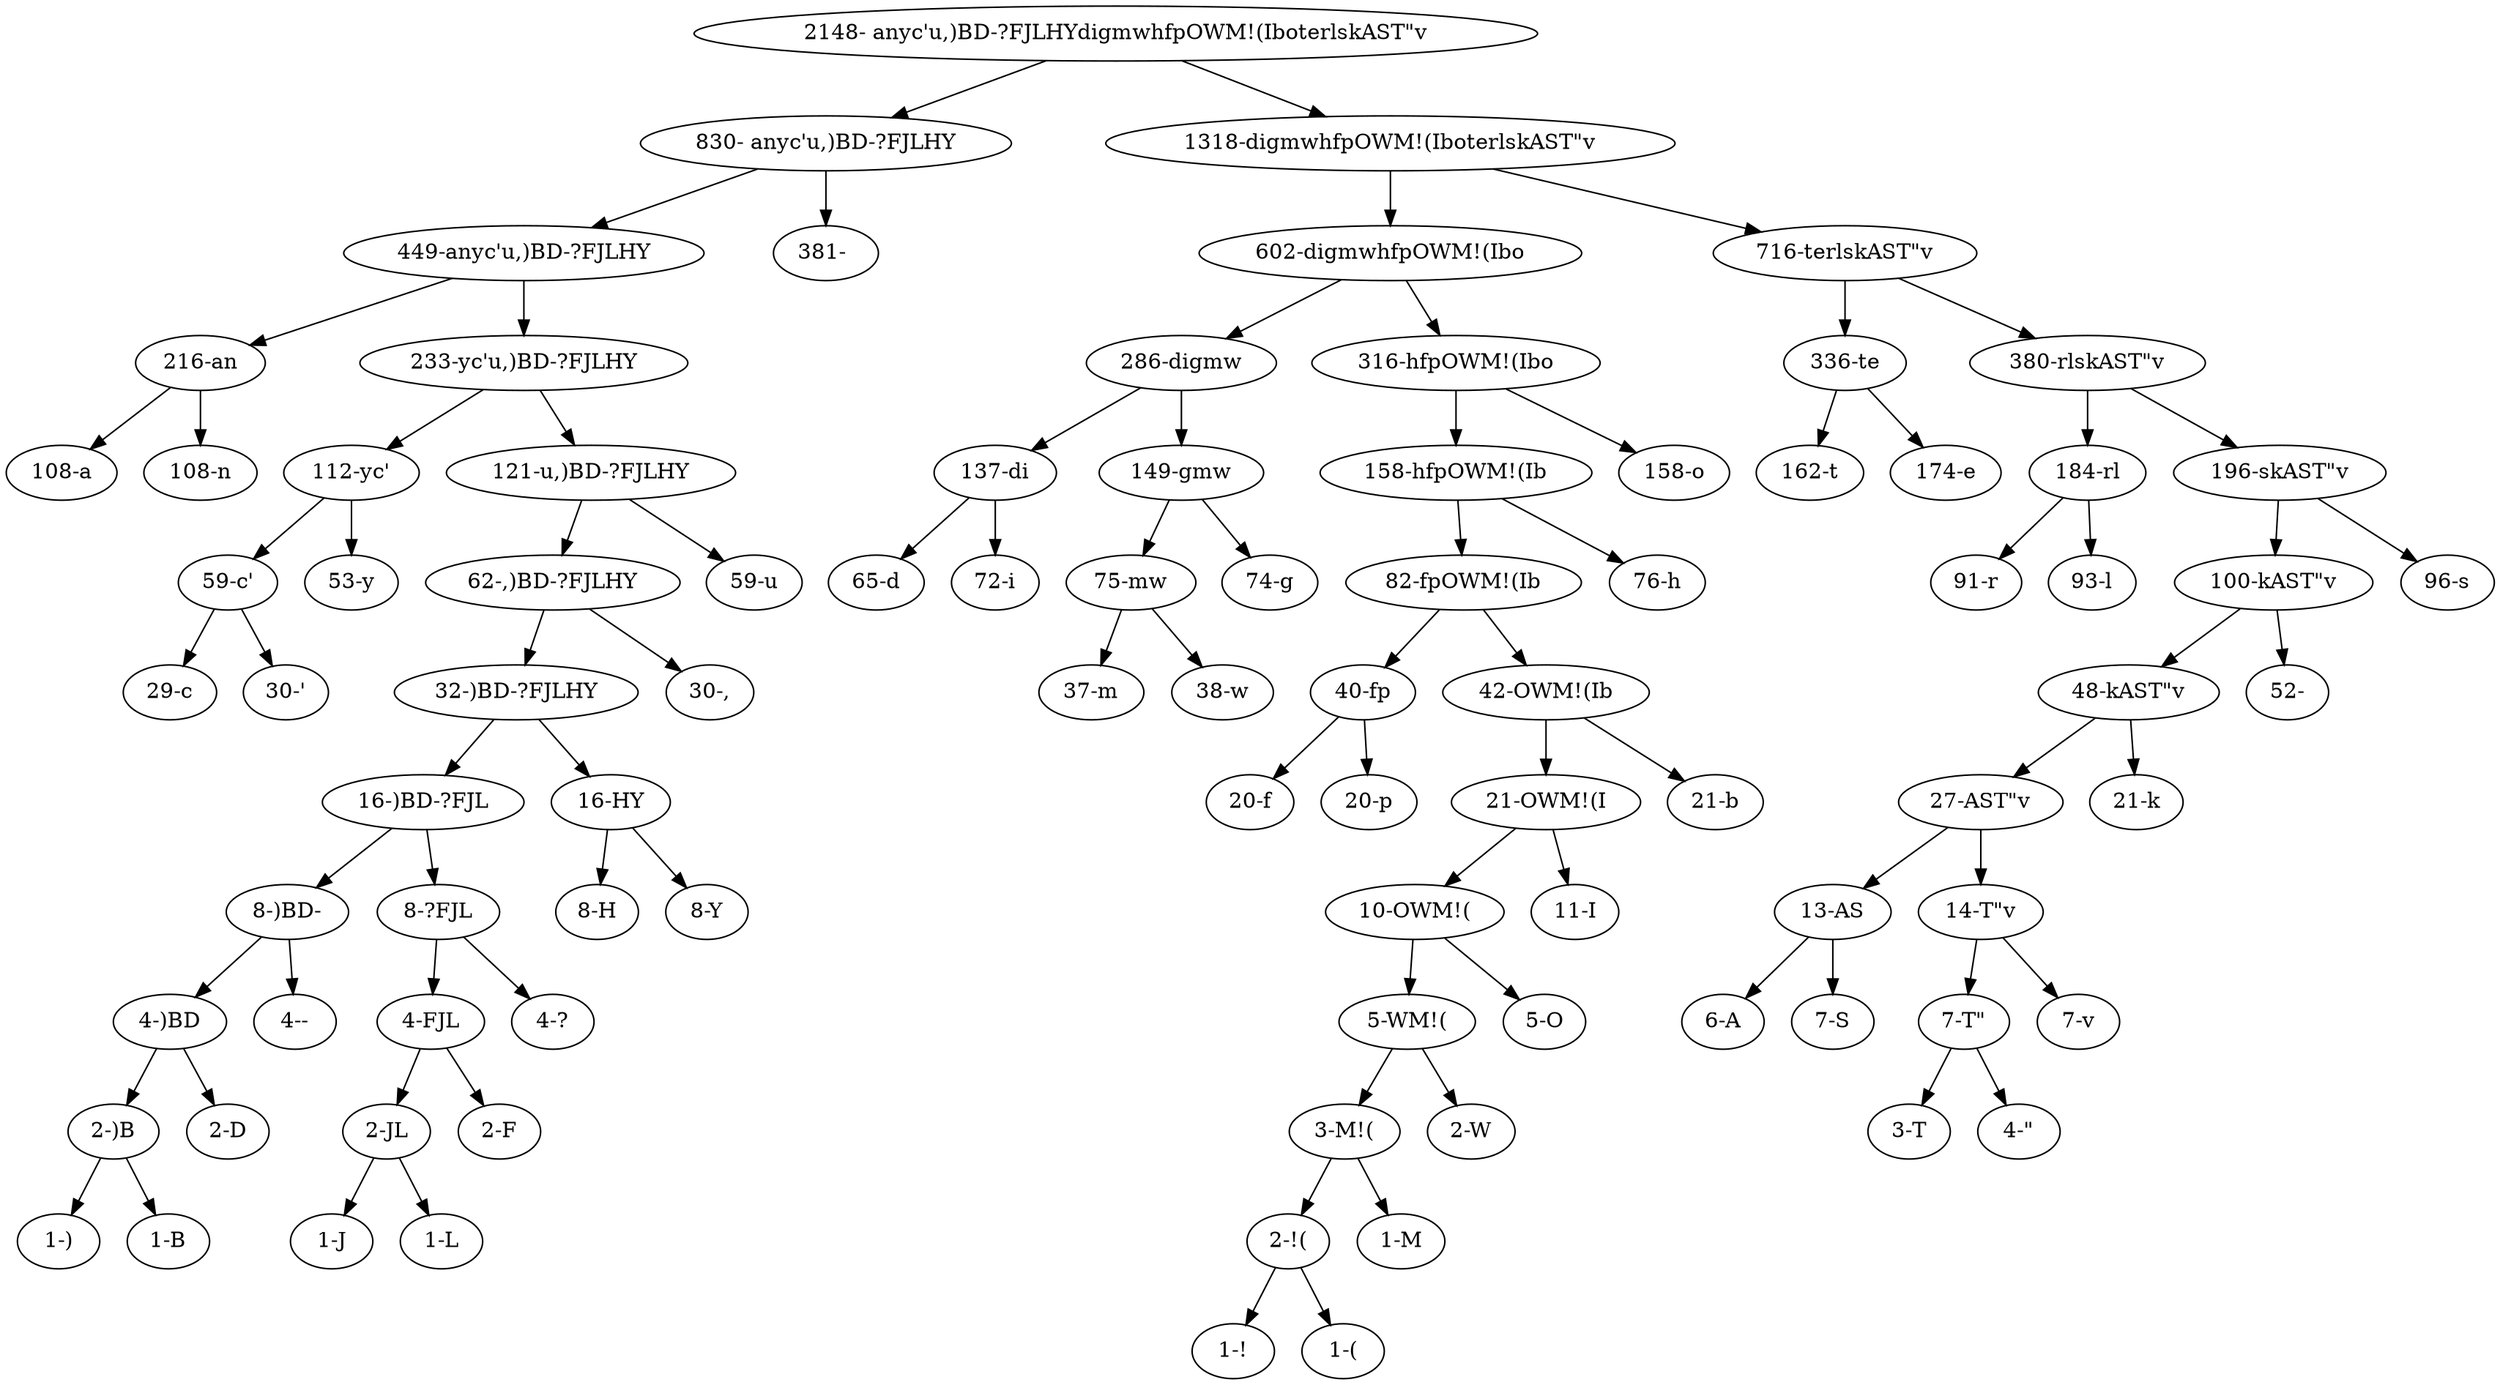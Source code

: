// Huffman Tree
digraph {
	"!" [label="1-!"]
	"(" [label="1-("]
	"!(" [label="2-!("]
	"!(" -> "("
	"!(" -> "!"
	")" [label="1-)"]
	B [label="1-B"]
	")B" [label="2-)B"]
	")B" -> B
	")B" -> ")"
	J [label="1-J"]
	L [label="1-L"]
	JL [label="2-JL"]
	JL -> L
	JL -> J
	M [label="1-M"]
	"!(" [label="2-!("]
	"M!(" [label="3-M!("]
	"M!(" -> "!("
	"M!(" -> M
	")B" [label="2-)B"]
	D [label="2-D"]
	")BD" [label="4-)BD"]
	")BD" -> D
	")BD" -> ")B"
	F [label="2-F"]
	JL [label="2-JL"]
	FJL [label="4-FJL"]
	FJL -> JL
	FJL -> F
	W [label="2-W"]
	"M!(" [label="3-M!("]
	"WM!(" [label="5-WM!("]
	"WM!(" -> "M!("
	"WM!(" -> W
	T [label="3-T"]
	"\"" [label="4-\""]
	"T\"" [label="7-T\""]
	"T\"" -> "\""
	"T\"" -> T
	")BD" [label="4-)BD"]
	"-" [label="4--"]
	")BD-" [label="8-)BD-"]
	")BD-" -> "-"
	")BD-" -> ")BD"
	"?" [label="4-?"]
	FJL [label="4-FJL"]
	"?FJL" [label="8-?FJL"]
	"?FJL" -> FJL
	"?FJL" -> "?"
	O [label="5-O"]
	"WM!(" [label="5-WM!("]
	"OWM!(" [label="10-OWM!("]
	"OWM!(" -> "WM!("
	"OWM!(" -> O
	A [label="6-A"]
	S [label="7-S"]
	AS [label="13-AS"]
	AS -> S
	AS -> A
	"T\"" [label="7-T\""]
	v [label="7-v"]
	"T\"v" [label="14-T\"v"]
	"T\"v" -> v
	"T\"v" -> "T\""
	")BD-" [label="8-)BD-"]
	"?FJL" [label="8-?FJL"]
	")BD-?FJL" [label="16-)BD-?FJL"]
	")BD-?FJL" -> "?FJL"
	")BD-?FJL" -> ")BD-"
	H [label="8-H"]
	Y [label="8-Y"]
	HY [label="16-HY"]
	HY -> Y
	HY -> H
	"OWM!(" [label="10-OWM!("]
	I [label="11-I"]
	"OWM!(I" [label="21-OWM!(I"]
	"OWM!(I" -> I
	"OWM!(I" -> "OWM!("
	AS [label="13-AS"]
	"T\"v" [label="14-T\"v"]
	"AST\"v" [label="27-AST\"v"]
	"AST\"v" -> "T\"v"
	"AST\"v" -> AS
	")BD-?FJL" [label="16-)BD-?FJL"]
	HY [label="16-HY"]
	")BD-?FJLHY" [label="32-)BD-?FJLHY"]
	")BD-?FJLHY" -> HY
	")BD-?FJLHY" -> ")BD-?FJL"
	f [label="20-f"]
	p [label="20-p"]
	fp [label="40-fp"]
	fp -> p
	fp -> f
	"OWM!(I" [label="21-OWM!(I"]
	b [label="21-b"]
	"OWM!(Ib" [label="42-OWM!(Ib"]
	"OWM!(Ib" -> b
	"OWM!(Ib" -> "OWM!(I"
	k [label="21-k"]
	"AST\"v" [label="27-AST\"v"]
	"kAST\"v" [label="48-kAST\"v"]
	"kAST\"v" -> "AST\"v"
	"kAST\"v" -> k
	c [label="29-c"]
	"'" [label="30-'"]
	"c'" [label="59-c'"]
	"c'" -> "'"
	"c'" -> c
	"," [label="30-,"]
	")BD-?FJLHY" [label="32-)BD-?FJLHY"]
	",)BD-?FJLHY" [label="62-,)BD-?FJLHY"]
	",)BD-?FJLHY" -> ")BD-?FJLHY"
	",)BD-?FJLHY" -> ","
	m [label="37-m"]
	w [label="38-w"]
	mw [label="75-mw"]
	mw -> w
	mw -> m
	fp [label="40-fp"]
	"OWM!(Ib" [label="42-OWM!(Ib"]
	"fpOWM!(Ib" [label="82-fpOWM!(Ib"]
	"fpOWM!(Ib" -> "OWM!(Ib"
	"fpOWM!(Ib" -> fp
	"kAST\"v" [label="48-kAST\"v"]
	"
" [label="52-
"]
	"kAST\"v
" [label="100-kAST\"v
"]
	"kAST\"v
" -> "
"
	"kAST\"v
" -> "kAST\"v"
	y [label="53-y"]
	"c'" [label="59-c'"]
	"yc'" [label="112-yc'"]
	"yc'" -> "c'"
	"yc'" -> y
	u [label="59-u"]
	",)BD-?FJLHY" [label="62-,)BD-?FJLHY"]
	"u,)BD-?FJLHY" [label="121-u,)BD-?FJLHY"]
	"u,)BD-?FJLHY" -> ",)BD-?FJLHY"
	"u,)BD-?FJLHY" -> u
	d [label="65-d"]
	i [label="72-i"]
	di [label="137-di"]
	di -> i
	di -> d
	g [label="74-g"]
	mw [label="75-mw"]
	gmw [label="149-gmw"]
	gmw -> mw
	gmw -> g
	h [label="76-h"]
	"fpOWM!(Ib" [label="82-fpOWM!(Ib"]
	"hfpOWM!(Ib" [label="158-hfpOWM!(Ib"]
	"hfpOWM!(Ib" -> "fpOWM!(Ib"
	"hfpOWM!(Ib" -> h
	r [label="91-r"]
	l [label="93-l"]
	rl [label="184-rl"]
	rl -> l
	rl -> r
	s [label="96-s"]
	"kAST\"v
" [label="100-kAST\"v
"]
	"skAST\"v
" [label="196-skAST\"v
"]
	"skAST\"v
" -> "kAST\"v
"
	"skAST\"v
" -> s
	a [label="108-a"]
	n [label="108-n"]
	an [label="216-an"]
	an -> n
	an -> a
	"yc'" [label="112-yc'"]
	"u,)BD-?FJLHY" [label="121-u,)BD-?FJLHY"]
	"yc'u,)BD-?FJLHY" [label="233-yc'u,)BD-?FJLHY"]
	"yc'u,)BD-?FJLHY" -> "u,)BD-?FJLHY"
	"yc'u,)BD-?FJLHY" -> "yc'"
	di [label="137-di"]
	gmw [label="149-gmw"]
	digmw [label="286-digmw"]
	digmw -> gmw
	digmw -> di
	"hfpOWM!(Ib" [label="158-hfpOWM!(Ib"]
	o [label="158-o"]
	"hfpOWM!(Ibo" [label="316-hfpOWM!(Ibo"]
	"hfpOWM!(Ibo" -> o
	"hfpOWM!(Ibo" -> "hfpOWM!(Ib"
	t [label="162-t"]
	e [label="174-e"]
	te [label="336-te"]
	te -> e
	te -> t
	rl [label="184-rl"]
	"skAST\"v
" [label="196-skAST\"v
"]
	"rlskAST\"v
" [label="380-rlskAST\"v
"]
	"rlskAST\"v
" -> "skAST\"v
"
	"rlskAST\"v
" -> rl
	an [label="216-an"]
	"yc'u,)BD-?FJLHY" [label="233-yc'u,)BD-?FJLHY"]
	"anyc'u,)BD-?FJLHY" [label="449-anyc'u,)BD-?FJLHY"]
	"anyc'u,)BD-?FJLHY" -> "yc'u,)BD-?FJLHY"
	"anyc'u,)BD-?FJLHY" -> an
	digmw [label="286-digmw"]
	"hfpOWM!(Ibo" [label="316-hfpOWM!(Ibo"]
	"digmwhfpOWM!(Ibo" [label="602-digmwhfpOWM!(Ibo"]
	"digmwhfpOWM!(Ibo" -> "hfpOWM!(Ibo"
	"digmwhfpOWM!(Ibo" -> digmw
	te [label="336-te"]
	"rlskAST\"v
" [label="380-rlskAST\"v
"]
	"terlskAST\"v
" [label="716-terlskAST\"v
"]
	"terlskAST\"v
" -> "rlskAST\"v
"
	"terlskAST\"v
" -> te
	" " [label="381- "]
	"anyc'u,)BD-?FJLHY" [label="449-anyc'u,)BD-?FJLHY"]
	" anyc'u,)BD-?FJLHY" [label="830- anyc'u,)BD-?FJLHY"]
	" anyc'u,)BD-?FJLHY" -> "anyc'u,)BD-?FJLHY"
	" anyc'u,)BD-?FJLHY" -> " "
	"digmwhfpOWM!(Ibo" [label="602-digmwhfpOWM!(Ibo"]
	"terlskAST\"v
" [label="716-terlskAST\"v
"]
	"digmwhfpOWM!(IboterlskAST\"v
" [label="1318-digmwhfpOWM!(IboterlskAST\"v
"]
	"digmwhfpOWM!(IboterlskAST\"v
" -> "terlskAST\"v
"
	"digmwhfpOWM!(IboterlskAST\"v
" -> "digmwhfpOWM!(Ibo"
	" anyc'u,)BD-?FJLHY" [label="830- anyc'u,)BD-?FJLHY"]
	"digmwhfpOWM!(IboterlskAST\"v
" [label="1318-digmwhfpOWM!(IboterlskAST\"v
"]
	" anyc'u,)BD-?FJLHYdigmwhfpOWM!(IboterlskAST\"v
" [label="2148- anyc'u,)BD-?FJLHYdigmwhfpOWM!(IboterlskAST\"v
"]
	" anyc'u,)BD-?FJLHYdigmwhfpOWM!(IboterlskAST\"v
" -> "digmwhfpOWM!(IboterlskAST\"v
"
	" anyc'u,)BD-?FJLHYdigmwhfpOWM!(IboterlskAST\"v
" -> " anyc'u,)BD-?FJLHY"
}
